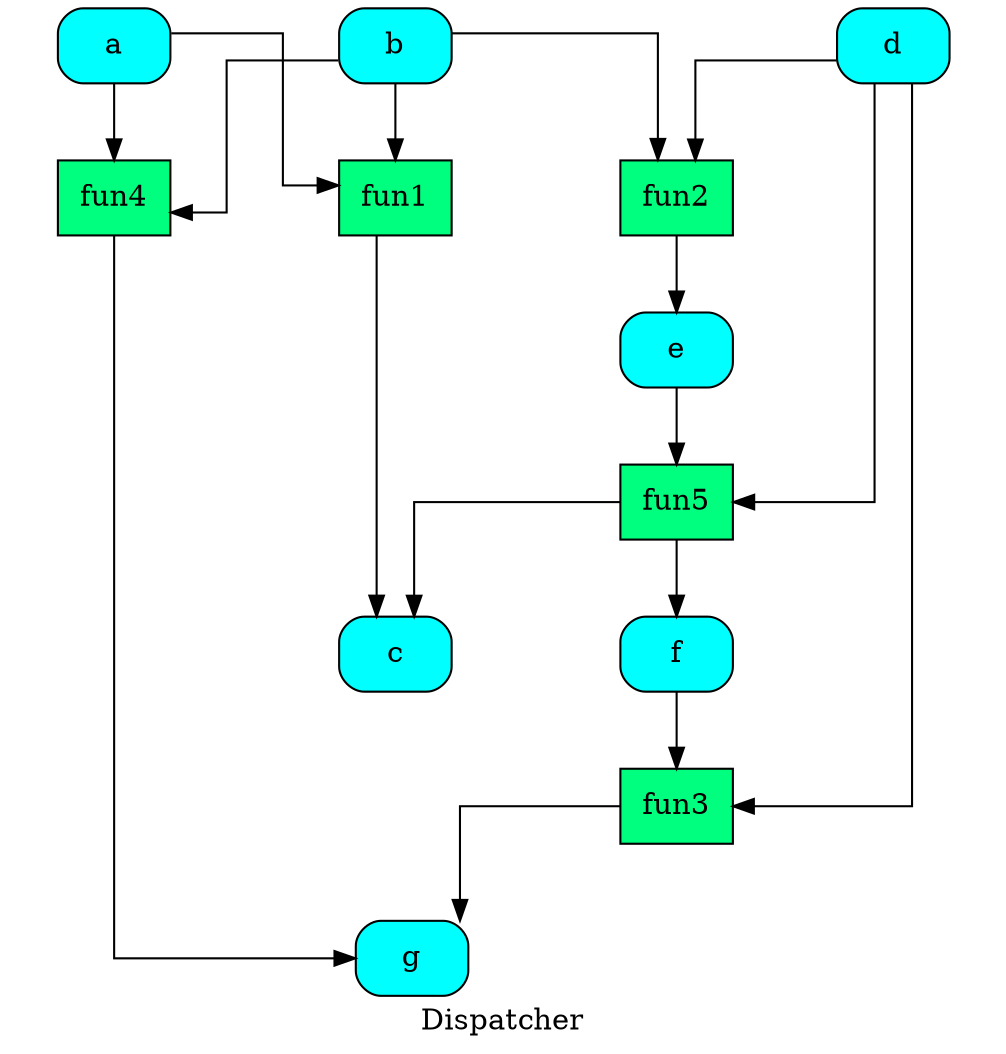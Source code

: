 digraph Dispatcher {
	graph [ratio=1]
	node [style=filled]
	label = "Dispatcher"
	splines = ortho
		Dispatcher_5285838715725610368 [label="{ a  }" fillcolor=cyan shape=Mrecord]
		"Dispatcher_-7103390405841876752" [label="{ fun4  }" fillcolor=springgreen shape=record]
		"Dispatcher_-1283898629557077595" [label="{ c  }" fillcolor=cyan shape=Mrecord]
		"Dispatcher_-6754340264799059642" [label="{ fun2  }" fillcolor=springgreen shape=record]
		"Dispatcher_-4587626759816600024" [label="{ f  }" fillcolor=cyan shape=Mrecord]
		"Dispatcher_-2156224495656978775" [label="{ fun5  }" fillcolor=springgreen shape=record]
		"Dispatcher_-6213018618576869717" [label="{ g  }" fillcolor=cyan shape=Mrecord]
		"Dispatcher_-5822530889354609296" [label="{ fun1  }" fillcolor=springgreen shape=record]
		"Dispatcher_-4776872530784439559" [label="{ d  }" fillcolor=cyan shape=Mrecord]
		Dispatcher_842756815190668186 [label="{ b  }" fillcolor=cyan shape=Mrecord]
		Dispatcher_288733680384665404 [label="{ fun3  }" fillcolor=springgreen shape=record]
		"Dispatcher_-4298380249762582082" [label="{ e  }" fillcolor=cyan shape=Mrecord]
			Dispatcher_5285838715725610368 -> "Dispatcher_-5822530889354609296"
			Dispatcher_5285838715725610368 -> "Dispatcher_-7103390405841876752"
			"Dispatcher_-7103390405841876752" -> "Dispatcher_-6213018618576869717"
			"Dispatcher_-6754340264799059642" -> "Dispatcher_-4298380249762582082"
			"Dispatcher_-4587626759816600024" -> Dispatcher_288733680384665404
			"Dispatcher_-2156224495656978775" -> "Dispatcher_-4587626759816600024"
			"Dispatcher_-2156224495656978775" -> "Dispatcher_-1283898629557077595"
			"Dispatcher_-5822530889354609296" -> "Dispatcher_-1283898629557077595"
			"Dispatcher_-4776872530784439559" -> "Dispatcher_-2156224495656978775"
			"Dispatcher_-4776872530784439559" -> Dispatcher_288733680384665404
			"Dispatcher_-4776872530784439559" -> "Dispatcher_-6754340264799059642"
			Dispatcher_842756815190668186 -> "Dispatcher_-5822530889354609296"
			Dispatcher_842756815190668186 -> "Dispatcher_-7103390405841876752"
			Dispatcher_842756815190668186 -> "Dispatcher_-6754340264799059642"
			Dispatcher_288733680384665404 -> "Dispatcher_-6213018618576869717"
			"Dispatcher_-4298380249762582082" -> "Dispatcher_-2156224495656978775"
}
